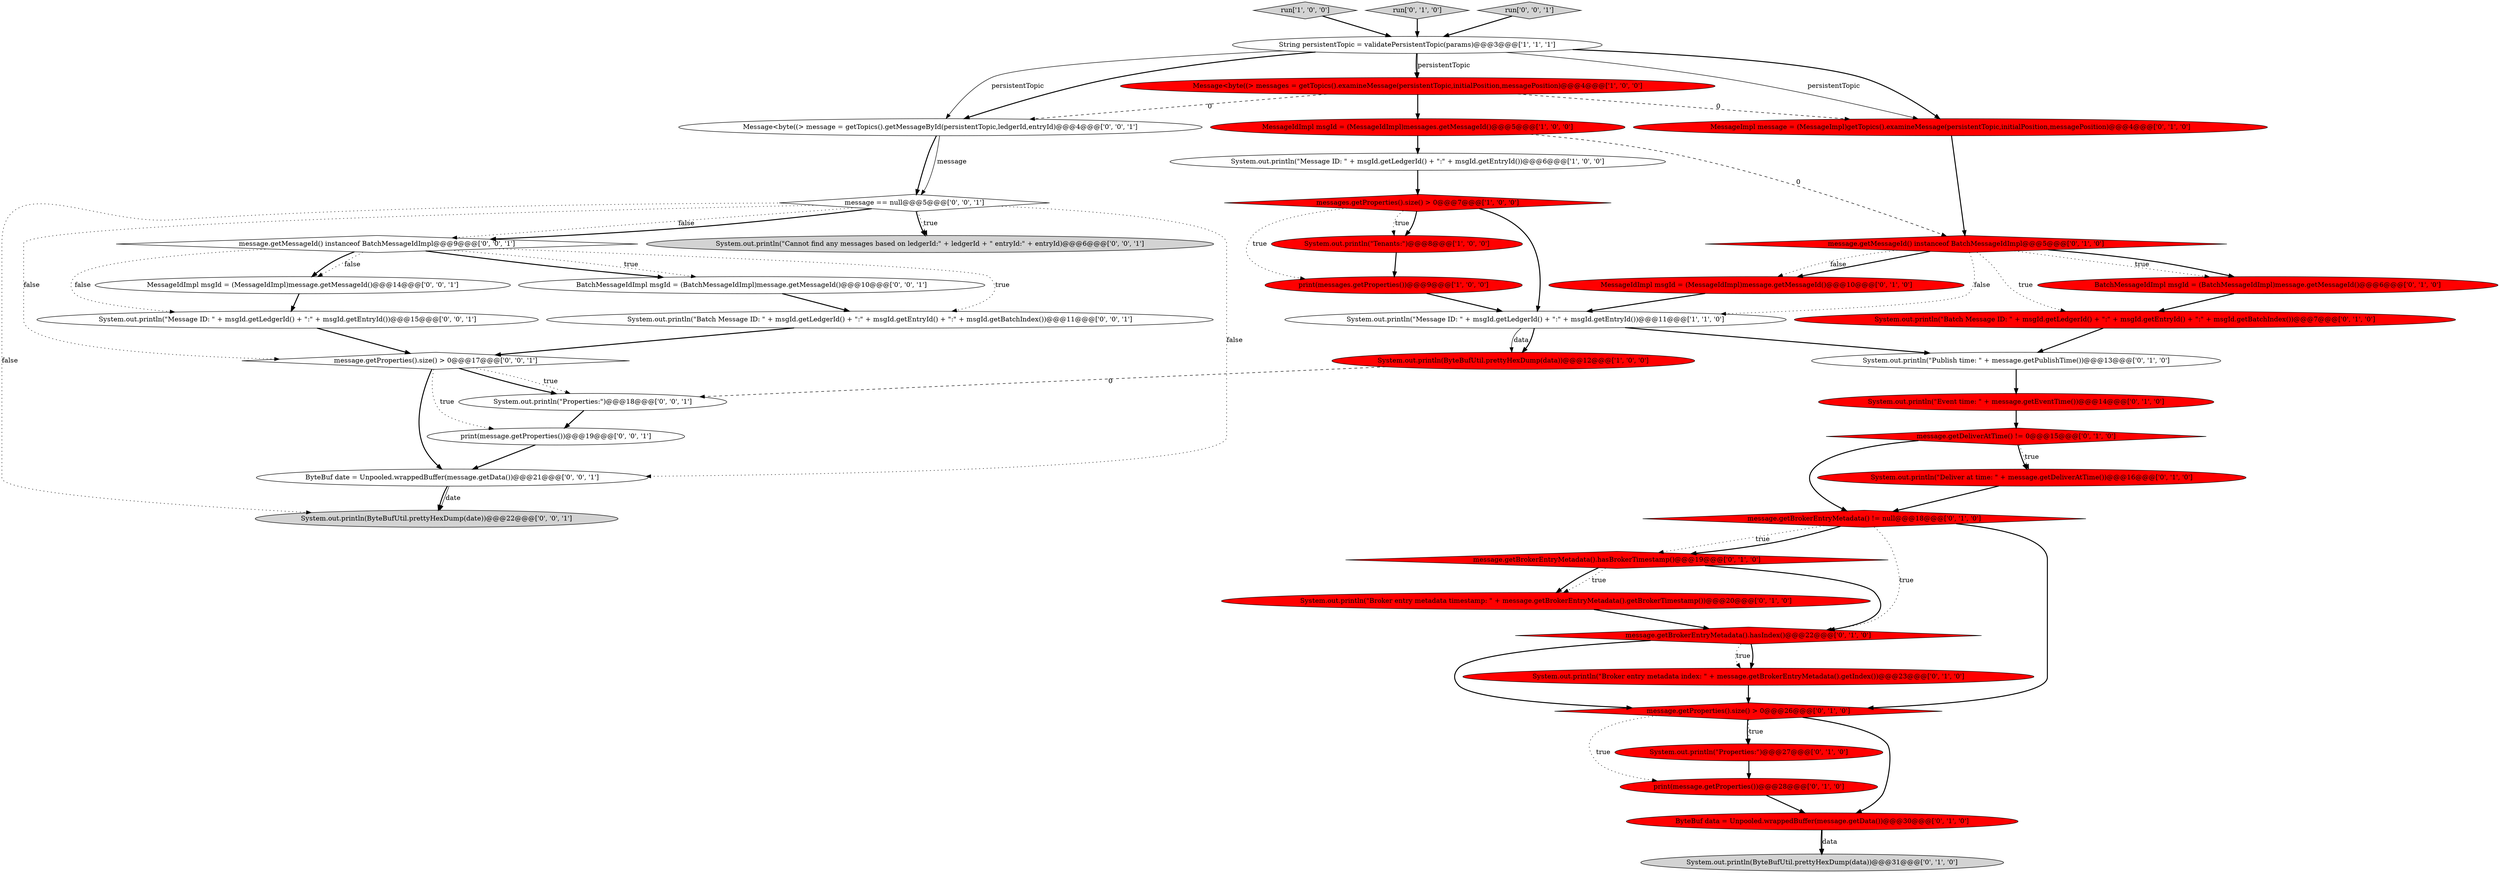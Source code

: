 digraph {
11 [style = filled, label = "message.getMessageId() instanceof BatchMessageIdImpl@@@5@@@['0', '1', '0']", fillcolor = red, shape = diamond image = "AAA1AAABBB2BBB"];
34 [style = filled, label = "message == null@@@5@@@['0', '0', '1']", fillcolor = white, shape = diamond image = "AAA0AAABBB3BBB"];
5 [style = filled, label = "run['1', '0', '0']", fillcolor = lightgray, shape = diamond image = "AAA0AAABBB1BBB"];
3 [style = filled, label = "System.out.println(\"Message ID: \" + msgId.getLedgerId() + \":\" + msgId.getEntryId())@@@11@@@['1', '1', '0']", fillcolor = white, shape = ellipse image = "AAA0AAABBB1BBB"];
28 [style = filled, label = "System.out.println(\"Event time: \" + message.getEventTime())@@@14@@@['0', '1', '0']", fillcolor = red, shape = ellipse image = "AAA1AAABBB2BBB"];
42 [style = filled, label = "System.out.println(\"Batch Message ID: \" + msgId.getLedgerId() + \":\" + msgId.getEntryId() + \":\" + msgId.getBatchIndex())@@@11@@@['0', '0', '1']", fillcolor = white, shape = ellipse image = "AAA0AAABBB3BBB"];
25 [style = filled, label = "System.out.println(\"Broker entry metadata index: \" + message.getBrokerEntryMetadata().getIndex())@@@23@@@['0', '1', '0']", fillcolor = red, shape = ellipse image = "AAA1AAABBB2BBB"];
30 [style = filled, label = "ByteBuf date = Unpooled.wrappedBuffer(message.getData())@@@21@@@['0', '0', '1']", fillcolor = white, shape = ellipse image = "AAA0AAABBB3BBB"];
26 [style = filled, label = "ByteBuf data = Unpooled.wrappedBuffer(message.getData())@@@30@@@['0', '1', '0']", fillcolor = red, shape = ellipse image = "AAA1AAABBB2BBB"];
16 [style = filled, label = "message.getBrokerEntryMetadata().hasBrokerTimestamp()@@@19@@@['0', '1', '0']", fillcolor = red, shape = diamond image = "AAA1AAABBB2BBB"];
7 [style = filled, label = "String persistentTopic = validatePersistentTopic(params)@@@3@@@['1', '1', '1']", fillcolor = white, shape = ellipse image = "AAA0AAABBB1BBB"];
24 [style = filled, label = "System.out.println(\"Properties:\")@@@27@@@['0', '1', '0']", fillcolor = red, shape = ellipse image = "AAA1AAABBB2BBB"];
4 [style = filled, label = "MessageIdImpl msgId = (MessageIdImpl)messages.getMessageId()@@@5@@@['1', '0', '0']", fillcolor = red, shape = ellipse image = "AAA1AAABBB1BBB"];
6 [style = filled, label = "System.out.println(\"Tenants:\")@@@8@@@['1', '0', '0']", fillcolor = red, shape = ellipse image = "AAA1AAABBB1BBB"];
32 [style = filled, label = "print(message.getProperties())@@@19@@@['0', '0', '1']", fillcolor = white, shape = ellipse image = "AAA0AAABBB3BBB"];
38 [style = filled, label = "System.out.println(\"Properties:\")@@@18@@@['0', '0', '1']", fillcolor = white, shape = ellipse image = "AAA0AAABBB3BBB"];
19 [style = filled, label = "MessageImpl message = (MessageImpl)getTopics().examineMessage(persistentTopic,initialPosition,messagePosition)@@@4@@@['0', '1', '0']", fillcolor = red, shape = ellipse image = "AAA1AAABBB2BBB"];
31 [style = filled, label = "System.out.println(ByteBufUtil.prettyHexDump(date))@@@22@@@['0', '0', '1']", fillcolor = lightgray, shape = ellipse image = "AAA0AAABBB3BBB"];
15 [style = filled, label = "BatchMessageIdImpl msgId = (BatchMessageIdImpl)message.getMessageId()@@@6@@@['0', '1', '0']", fillcolor = red, shape = ellipse image = "AAA1AAABBB2BBB"];
35 [style = filled, label = "System.out.println(\"Cannot find any messages based on ledgerId:\" + ledgerId + \" entryId:\" + entryId)@@@6@@@['0', '0', '1']", fillcolor = lightgray, shape = ellipse image = "AAA0AAABBB3BBB"];
13 [style = filled, label = "message.getBrokerEntryMetadata().hasIndex()@@@22@@@['0', '1', '0']", fillcolor = red, shape = diamond image = "AAA1AAABBB2BBB"];
21 [style = filled, label = "run['0', '1', '0']", fillcolor = lightgray, shape = diamond image = "AAA0AAABBB2BBB"];
1 [style = filled, label = "Message<byte((> messages = getTopics().examineMessage(persistentTopic,initialPosition,messagePosition)@@@4@@@['1', '0', '0']", fillcolor = red, shape = ellipse image = "AAA1AAABBB1BBB"];
9 [style = filled, label = "System.out.println(ByteBufUtil.prettyHexDump(data))@@@12@@@['1', '0', '0']", fillcolor = red, shape = ellipse image = "AAA1AAABBB1BBB"];
12 [style = filled, label = "System.out.println(ByteBufUtil.prettyHexDump(data))@@@31@@@['0', '1', '0']", fillcolor = lightgray, shape = ellipse image = "AAA0AAABBB2BBB"];
20 [style = filled, label = "System.out.println(\"Batch Message ID: \" + msgId.getLedgerId() + \":\" + msgId.getEntryId() + \":\" + msgId.getBatchIndex())@@@7@@@['0', '1', '0']", fillcolor = red, shape = ellipse image = "AAA1AAABBB2BBB"];
0 [style = filled, label = "print(messages.getProperties())@@@9@@@['1', '0', '0']", fillcolor = red, shape = ellipse image = "AAA1AAABBB1BBB"];
27 [style = filled, label = "print(message.getProperties())@@@28@@@['0', '1', '0']", fillcolor = red, shape = ellipse image = "AAA1AAABBB2BBB"];
10 [style = filled, label = "System.out.println(\"Broker entry metadata timestamp: \" + message.getBrokerEntryMetadata().getBrokerTimestamp())@@@20@@@['0', '1', '0']", fillcolor = red, shape = ellipse image = "AAA1AAABBB2BBB"];
17 [style = filled, label = "System.out.println(\"Deliver at time: \" + message.getDeliverAtTime())@@@16@@@['0', '1', '0']", fillcolor = red, shape = ellipse image = "AAA1AAABBB2BBB"];
39 [style = filled, label = "MessageIdImpl msgId = (MessageIdImpl)message.getMessageId()@@@14@@@['0', '0', '1']", fillcolor = white, shape = ellipse image = "AAA0AAABBB3BBB"];
41 [style = filled, label = "BatchMessageIdImpl msgId = (BatchMessageIdImpl)message.getMessageId()@@@10@@@['0', '0', '1']", fillcolor = white, shape = ellipse image = "AAA0AAABBB3BBB"];
18 [style = filled, label = "message.getProperties().size() > 0@@@26@@@['0', '1', '0']", fillcolor = red, shape = diamond image = "AAA1AAABBB2BBB"];
40 [style = filled, label = "message.getMessageId() instanceof BatchMessageIdImpl@@@9@@@['0', '0', '1']", fillcolor = white, shape = diamond image = "AAA0AAABBB3BBB"];
36 [style = filled, label = "System.out.println(\"Message ID: \" + msgId.getLedgerId() + \":\" + msgId.getEntryId())@@@15@@@['0', '0', '1']", fillcolor = white, shape = ellipse image = "AAA0AAABBB3BBB"];
43 [style = filled, label = "Message<byte((> message = getTopics().getMessageById(persistentTopic,ledgerId,entryId)@@@4@@@['0', '0', '1']", fillcolor = white, shape = ellipse image = "AAA0AAABBB3BBB"];
22 [style = filled, label = "System.out.println(\"Publish time: \" + message.getPublishTime())@@@13@@@['0', '1', '0']", fillcolor = white, shape = ellipse image = "AAA0AAABBB2BBB"];
23 [style = filled, label = "message.getDeliverAtTime() != 0@@@15@@@['0', '1', '0']", fillcolor = red, shape = diamond image = "AAA1AAABBB2BBB"];
37 [style = filled, label = "run['0', '0', '1']", fillcolor = lightgray, shape = diamond image = "AAA0AAABBB3BBB"];
14 [style = filled, label = "MessageIdImpl msgId = (MessageIdImpl)message.getMessageId()@@@10@@@['0', '1', '0']", fillcolor = red, shape = ellipse image = "AAA1AAABBB2BBB"];
33 [style = filled, label = "message.getProperties().size() > 0@@@17@@@['0', '0', '1']", fillcolor = white, shape = diamond image = "AAA0AAABBB3BBB"];
8 [style = filled, label = "System.out.println(\"Message ID: \" + msgId.getLedgerId() + \":\" + msgId.getEntryId())@@@6@@@['1', '0', '0']", fillcolor = white, shape = ellipse image = "AAA0AAABBB1BBB"];
29 [style = filled, label = "message.getBrokerEntryMetadata() != null@@@18@@@['0', '1', '0']", fillcolor = red, shape = diamond image = "AAA1AAABBB2BBB"];
2 [style = filled, label = "messages.getProperties().size() > 0@@@7@@@['1', '0', '0']", fillcolor = red, shape = diamond image = "AAA1AAABBB1BBB"];
14->3 [style = bold, label=""];
11->14 [style = bold, label=""];
2->6 [style = bold, label=""];
1->19 [style = dashed, label="0"];
19->11 [style = bold, label=""];
36->33 [style = bold, label=""];
16->10 [style = dotted, label="true"];
29->18 [style = bold, label=""];
23->29 [style = bold, label=""];
7->19 [style = solid, label="persistentTopic"];
26->12 [style = bold, label=""];
29->13 [style = dotted, label="true"];
40->39 [style = dotted, label="false"];
40->36 [style = dotted, label="false"];
15->20 [style = bold, label=""];
7->43 [style = bold, label=""];
4->8 [style = bold, label=""];
23->17 [style = bold, label=""];
11->15 [style = dotted, label="true"];
23->17 [style = dotted, label="true"];
24->27 [style = bold, label=""];
29->16 [style = dotted, label="true"];
40->41 [style = dotted, label="true"];
0->3 [style = bold, label=""];
13->25 [style = bold, label=""];
1->4 [style = bold, label=""];
7->1 [style = bold, label=""];
2->0 [style = dotted, label="true"];
1->43 [style = dashed, label="0"];
13->25 [style = dotted, label="true"];
33->32 [style = dotted, label="true"];
38->32 [style = bold, label=""];
33->30 [style = bold, label=""];
21->7 [style = bold, label=""];
5->7 [style = bold, label=""];
34->40 [style = dotted, label="false"];
33->38 [style = dotted, label="true"];
34->35 [style = bold, label=""];
43->34 [style = bold, label=""];
29->16 [style = bold, label=""];
18->27 [style = dotted, label="true"];
13->18 [style = bold, label=""];
40->42 [style = dotted, label="true"];
3->9 [style = solid, label="data"];
27->26 [style = bold, label=""];
16->13 [style = bold, label=""];
18->24 [style = bold, label=""];
34->31 [style = dotted, label="false"];
43->34 [style = solid, label="message"];
34->40 [style = bold, label=""];
2->3 [style = bold, label=""];
18->26 [style = bold, label=""];
18->24 [style = dotted, label="true"];
25->18 [style = bold, label=""];
22->28 [style = bold, label=""];
32->30 [style = bold, label=""];
37->7 [style = bold, label=""];
3->9 [style = bold, label=""];
11->20 [style = dotted, label="true"];
40->39 [style = bold, label=""];
8->2 [style = bold, label=""];
10->13 [style = bold, label=""];
34->35 [style = dotted, label="true"];
2->6 [style = dotted, label="true"];
28->23 [style = bold, label=""];
30->31 [style = bold, label=""];
7->19 [style = bold, label=""];
9->38 [style = dashed, label="0"];
16->10 [style = bold, label=""];
42->33 [style = bold, label=""];
6->0 [style = bold, label=""];
11->14 [style = dotted, label="false"];
3->22 [style = bold, label=""];
11->15 [style = bold, label=""];
20->22 [style = bold, label=""];
30->31 [style = solid, label="date"];
40->41 [style = bold, label=""];
26->12 [style = solid, label="data"];
7->43 [style = solid, label="persistentTopic"];
11->3 [style = dotted, label="false"];
33->38 [style = bold, label=""];
7->1 [style = solid, label="persistentTopic"];
4->11 [style = dashed, label="0"];
17->29 [style = bold, label=""];
39->36 [style = bold, label=""];
34->33 [style = dotted, label="false"];
34->30 [style = dotted, label="false"];
41->42 [style = bold, label=""];
}
